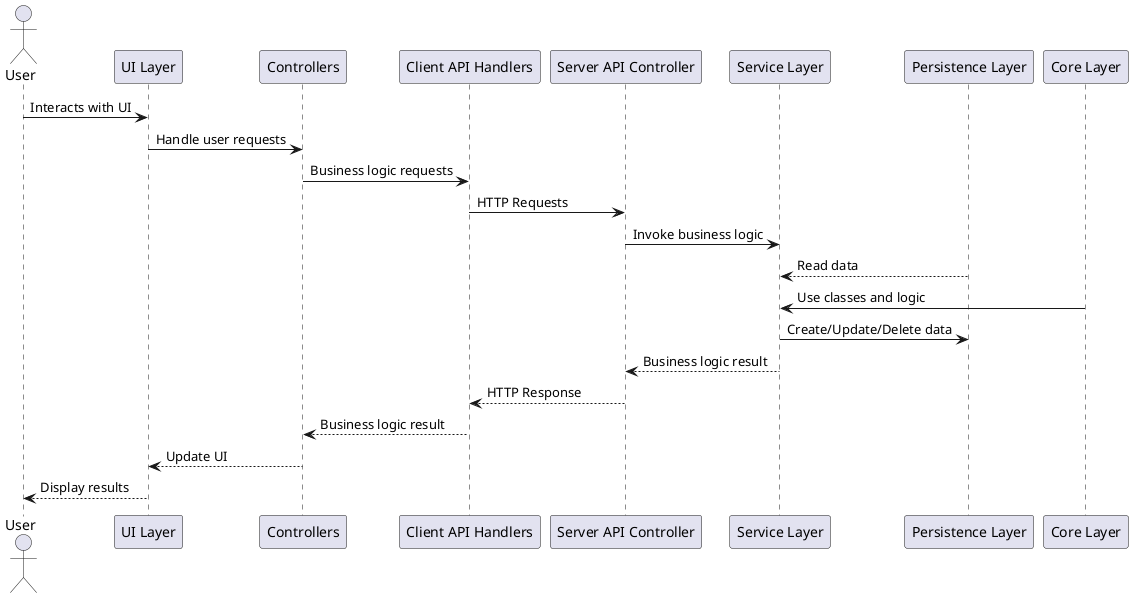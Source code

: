 @startuml KollApp Sequence Diagram

actor User

participant "UI Layer" as UI
participant "Controllers" as Controllers
participant "Client API Handlers" as APIHandlers
participant "Server API Controller" as APIController
participant "Service Layer" as Services
participant "Persistence Layer" as Persistence
participant "Core Layer" as Core


User -> UI : Interacts with UI
UI -> Controllers : Handle user requests
Controllers -> APIHandlers : Business logic requests
APIHandlers -> APIController : HTTP Requests
APIController -> Services : Invoke business logic
Persistence --> Services : Read data
Services <- Core : Use classes and logic
Services -> Persistence : Create/Update/Delete data
Services --> APIController : Business logic result
APIHandlers <-- APIController : HTTP Response
APIHandlers --> Controllers : Business logic result

Controllers --> UI : Update UI
UI --> User : Display results

@enduml